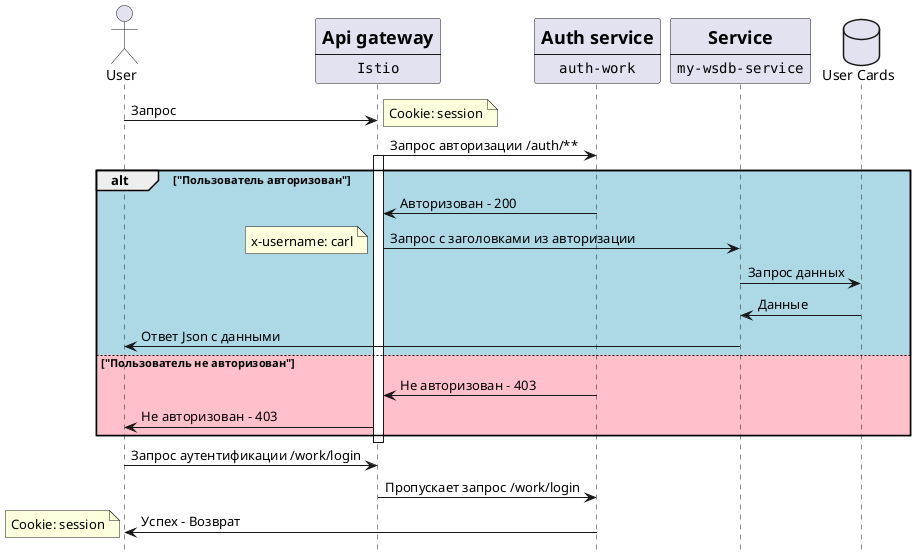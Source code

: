 @startuml
'https://plantuml.com/sequence-diagram
hide footbox

actor User
participant apig [
    =Api gateway
    ----
    ""Istio""
]

participant auths [
    =Auth service
    ----
    ""auth-work""
]

participant svc [
    =Service
    ----
    ""my-wsdb-service""
]

Database "User Cards" as pg

User -> apig : Запрос
note right: Cookie: session

apig -> auths : Запрос авторизации /auth/**
activate apig

alt #LightBlue "Пользователь авторизован"

auths -> apig : Авторизован - 200
apig -> svc : Запрос с заголовками из авторизации
note left: x-username: carl
svc -> pg: Запрос данных
pg -> svc: Данные
svc -> User : Ответ Json с данными

else #Pink "Пользователь не авторизован"

auths -> apig : Не авторизован - 403
apig -> User : Не авторизован - 403

end

deactivate apig

User -> apig : Запрос аутентификации /work/login
apig -> auths: Пропускает запрос /work/login
auths -> User: Успех - Возврат
note left: Cookie: session

@enduml